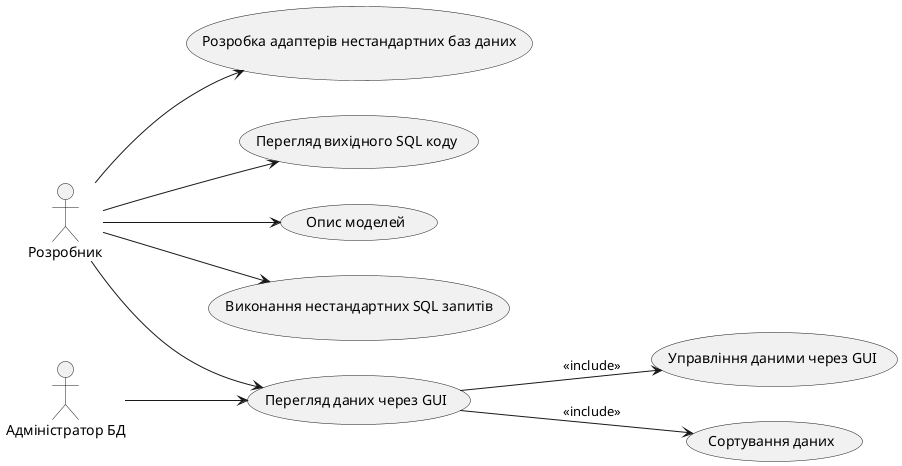 @startuml
left to right direction

actor "Розробник" as DEV
actor "Адміністратор БД" as DBA

usecase "Розробка адаптерів нестандартних баз даних" as UC1
usecase "Перегляд вихідного SQL коду" as UC2
usecase "Опис моделей" as UC3
usecase "Виконання нестандартних SQL запитів" as UC4
usecase "Управління даними через GUI" as UC5
usecase "Перегляд даних через GUI" as UC6
usecase "Сортування даних" as UC7

DEV --> UC3
DEV --> UC4
DEV --> UC1
DEV --> UC2
DEV --> UC6

DBA --> UC6

UC6 --> UC5 : <<include>>
UC6 --> UC7 : <<include>>

@enduml
